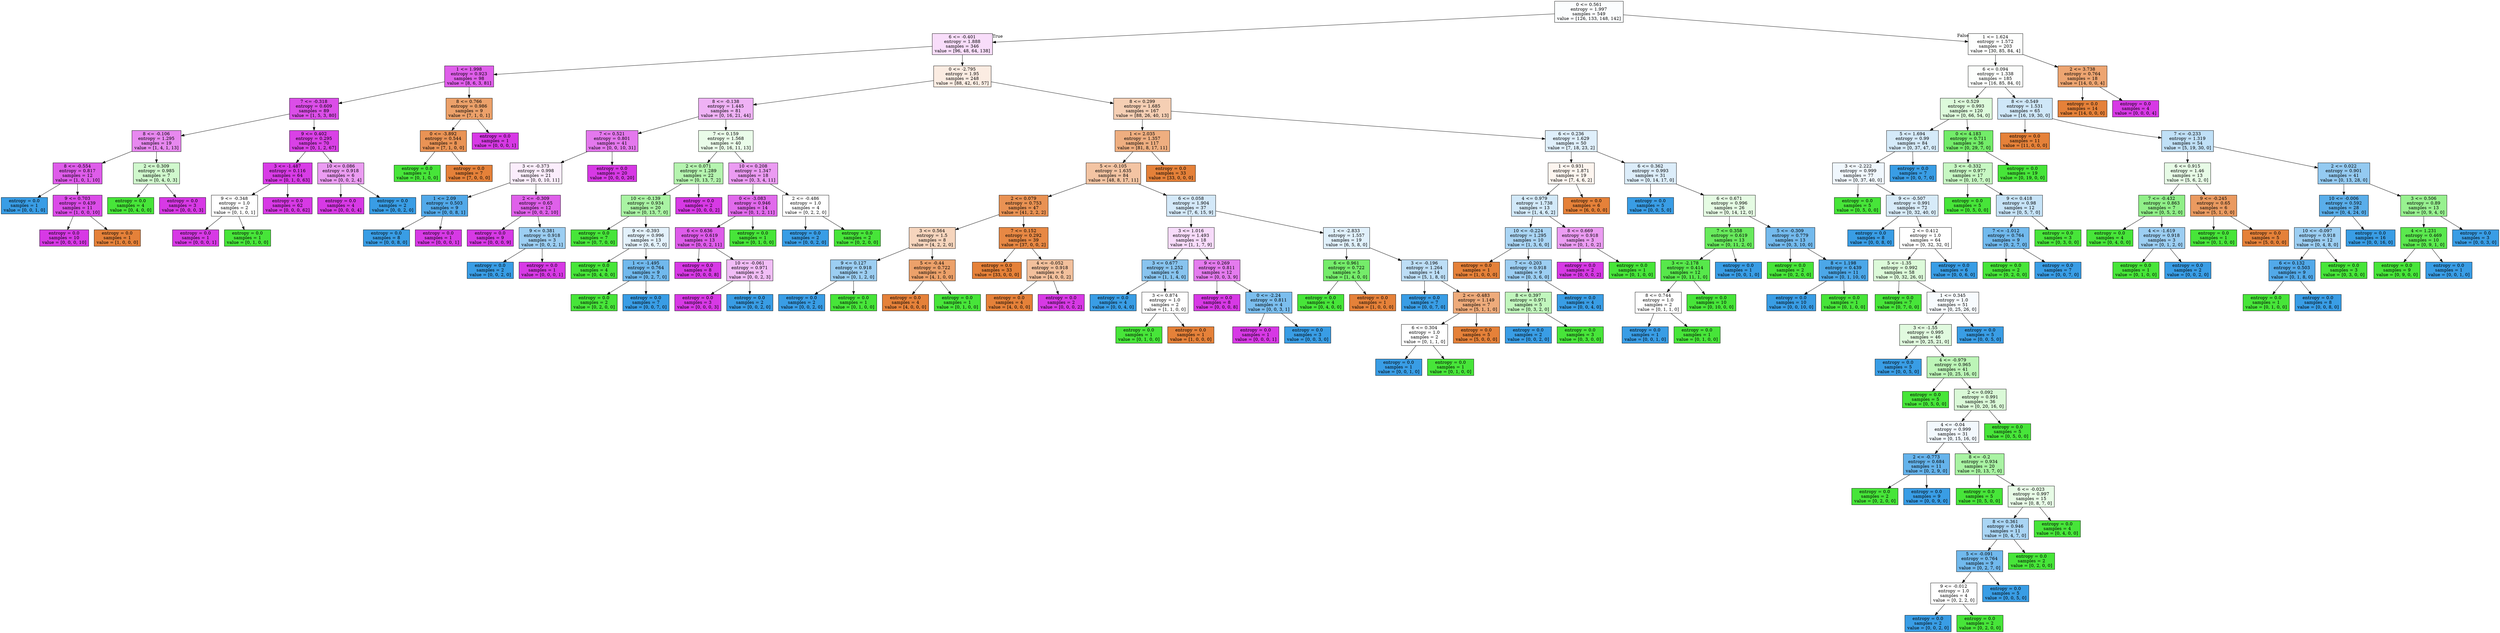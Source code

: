 digraph Tree {
node [shape=box, style="filled", color="black"] ;
0 [label="0 <= 0.561\nentropy = 1.997\nsamples = 549\nvalue = [126, 133, 148, 142]", fillcolor="#399de504"] ;
1 [label="6 <= -0.401\nentropy = 1.888\nsamples = 346\nvalue = [96, 48, 64, 138]", fillcolor="#d739e52b"] ;
0 -> 1 [labeldistance=2.5, labelangle=45, headlabel="True"] ;
2 [label="1 <= 1.998\nentropy = 0.923\nsamples = 98\nvalue = [8, 6, 3, 81]", fillcolor="#d739e5cf"] ;
1 -> 2 ;
3 [label="7 <= -0.318\nentropy = 0.609\nsamples = 89\nvalue = [1, 5, 3, 80]", fillcolor="#d739e5e4"] ;
2 -> 3 ;
4 [label="8 <= -0.106\nentropy = 1.295\nsamples = 19\nvalue = [1, 4, 1, 13]", fillcolor="#d739e599"] ;
3 -> 4 ;
5 [label="8 <= -0.554\nentropy = 0.817\nsamples = 12\nvalue = [1, 0, 1, 10]", fillcolor="#d739e5d1"] ;
4 -> 5 ;
6 [label="entropy = 0.0\nsamples = 1\nvalue = [0, 0, 1, 0]", fillcolor="#399de5ff"] ;
5 -> 6 ;
7 [label="9 <= 0.703\nentropy = 0.439\nsamples = 11\nvalue = [1, 0, 0, 10]", fillcolor="#d739e5e6"] ;
5 -> 7 ;
8 [label="entropy = 0.0\nsamples = 10\nvalue = [0, 0, 0, 10]", fillcolor="#d739e5ff"] ;
7 -> 8 ;
9 [label="entropy = 0.0\nsamples = 1\nvalue = [1, 0, 0, 0]", fillcolor="#e58139ff"] ;
7 -> 9 ;
10 [label="2 <= 0.309\nentropy = 0.985\nsamples = 7\nvalue = [0, 4, 0, 3]", fillcolor="#47e53940"] ;
4 -> 10 ;
11 [label="entropy = 0.0\nsamples = 4\nvalue = [0, 4, 0, 0]", fillcolor="#47e539ff"] ;
10 -> 11 ;
12 [label="entropy = 0.0\nsamples = 3\nvalue = [0, 0, 0, 3]", fillcolor="#d739e5ff"] ;
10 -> 12 ;
13 [label="9 <= 0.402\nentropy = 0.295\nsamples = 70\nvalue = [0, 1, 2, 67]", fillcolor="#d739e5f4"] ;
3 -> 13 ;
14 [label="3 <= -1.487\nentropy = 0.116\nsamples = 64\nvalue = [0, 1, 0, 63]", fillcolor="#d739e5fb"] ;
13 -> 14 ;
15 [label="9 <= -0.348\nentropy = 1.0\nsamples = 2\nvalue = [0, 1, 0, 1]", fillcolor="#47e53900"] ;
14 -> 15 ;
16 [label="entropy = 0.0\nsamples = 1\nvalue = [0, 0, 0, 1]", fillcolor="#d739e5ff"] ;
15 -> 16 ;
17 [label="entropy = 0.0\nsamples = 1\nvalue = [0, 1, 0, 0]", fillcolor="#47e539ff"] ;
15 -> 17 ;
18 [label="entropy = 0.0\nsamples = 62\nvalue = [0, 0, 0, 62]", fillcolor="#d739e5ff"] ;
14 -> 18 ;
19 [label="10 <= 0.086\nentropy = 0.918\nsamples = 6\nvalue = [0, 0, 2, 4]", fillcolor="#d739e57f"] ;
13 -> 19 ;
20 [label="entropy = 0.0\nsamples = 4\nvalue = [0, 0, 0, 4]", fillcolor="#d739e5ff"] ;
19 -> 20 ;
21 [label="entropy = 0.0\nsamples = 2\nvalue = [0, 0, 2, 0]", fillcolor="#399de5ff"] ;
19 -> 21 ;
22 [label="8 <= 0.766\nentropy = 0.986\nsamples = 9\nvalue = [7, 1, 0, 1]", fillcolor="#e58139bf"] ;
2 -> 22 ;
23 [label="0 <= -3.892\nentropy = 0.544\nsamples = 8\nvalue = [7, 1, 0, 0]", fillcolor="#e58139db"] ;
22 -> 23 ;
24 [label="entropy = 0.0\nsamples = 1\nvalue = [0, 1, 0, 0]", fillcolor="#47e539ff"] ;
23 -> 24 ;
25 [label="entropy = 0.0\nsamples = 7\nvalue = [7, 0, 0, 0]", fillcolor="#e58139ff"] ;
23 -> 25 ;
26 [label="entropy = 0.0\nsamples = 1\nvalue = [0, 0, 0, 1]", fillcolor="#d739e5ff"] ;
22 -> 26 ;
27 [label="0 <= -2.795\nentropy = 1.95\nsamples = 248\nvalue = [88, 42, 61, 57]", fillcolor="#e5813925"] ;
1 -> 27 ;
28 [label="8 <= -0.138\nentropy = 1.445\nsamples = 81\nvalue = [0, 16, 21, 44]", fillcolor="#d739e562"] ;
27 -> 28 ;
29 [label="7 <= 0.521\nentropy = 0.801\nsamples = 41\nvalue = [0, 0, 10, 31]", fillcolor="#d739e5ad"] ;
28 -> 29 ;
30 [label="3 <= -0.373\nentropy = 0.998\nsamples = 21\nvalue = [0, 0, 10, 11]", fillcolor="#d739e517"] ;
29 -> 30 ;
31 [label="1 <= 2.09\nentropy = 0.503\nsamples = 9\nvalue = [0, 0, 8, 1]", fillcolor="#399de5df"] ;
30 -> 31 ;
32 [label="entropy = 0.0\nsamples = 8\nvalue = [0, 0, 8, 0]", fillcolor="#399de5ff"] ;
31 -> 32 ;
33 [label="entropy = 0.0\nsamples = 1\nvalue = [0, 0, 0, 1]", fillcolor="#d739e5ff"] ;
31 -> 33 ;
34 [label="2 <= -0.309\nentropy = 0.65\nsamples = 12\nvalue = [0, 0, 2, 10]", fillcolor="#d739e5cc"] ;
30 -> 34 ;
35 [label="entropy = 0.0\nsamples = 9\nvalue = [0, 0, 0, 9]", fillcolor="#d739e5ff"] ;
34 -> 35 ;
36 [label="9 <= 0.381\nentropy = 0.918\nsamples = 3\nvalue = [0, 0, 2, 1]", fillcolor="#399de57f"] ;
34 -> 36 ;
37 [label="entropy = 0.0\nsamples = 2\nvalue = [0, 0, 2, 0]", fillcolor="#399de5ff"] ;
36 -> 37 ;
38 [label="entropy = 0.0\nsamples = 1\nvalue = [0, 0, 0, 1]", fillcolor="#d739e5ff"] ;
36 -> 38 ;
39 [label="entropy = 0.0\nsamples = 20\nvalue = [0, 0, 0, 20]", fillcolor="#d739e5ff"] ;
29 -> 39 ;
40 [label="7 <= 0.159\nentropy = 1.568\nsamples = 40\nvalue = [0, 16, 11, 13]", fillcolor="#47e5391c"] ;
28 -> 40 ;
41 [label="2 <= 0.071\nentropy = 1.289\nsamples = 22\nvalue = [0, 13, 7, 2]", fillcolor="#47e53966"] ;
40 -> 41 ;
42 [label="10 <= -0.139\nentropy = 0.934\nsamples = 20\nvalue = [0, 13, 7, 0]", fillcolor="#47e53976"] ;
41 -> 42 ;
43 [label="entropy = 0.0\nsamples = 7\nvalue = [0, 7, 0, 0]", fillcolor="#47e539ff"] ;
42 -> 43 ;
44 [label="9 <= -0.393\nentropy = 0.996\nsamples = 13\nvalue = [0, 6, 7, 0]", fillcolor="#399de524"] ;
42 -> 44 ;
45 [label="entropy = 0.0\nsamples = 4\nvalue = [0, 4, 0, 0]", fillcolor="#47e539ff"] ;
44 -> 45 ;
46 [label="1 <= -1.495\nentropy = 0.764\nsamples = 9\nvalue = [0, 2, 7, 0]", fillcolor="#399de5b6"] ;
44 -> 46 ;
47 [label="entropy = 0.0\nsamples = 2\nvalue = [0, 2, 0, 0]", fillcolor="#47e539ff"] ;
46 -> 47 ;
48 [label="entropy = 0.0\nsamples = 7\nvalue = [0, 0, 7, 0]", fillcolor="#399de5ff"] ;
46 -> 48 ;
49 [label="entropy = 0.0\nsamples = 2\nvalue = [0, 0, 0, 2]", fillcolor="#d739e5ff"] ;
41 -> 49 ;
50 [label="10 <= 0.208\nentropy = 1.347\nsamples = 18\nvalue = [0, 3, 4, 11]", fillcolor="#d739e580"] ;
40 -> 50 ;
51 [label="0 <= -3.083\nentropy = 0.946\nsamples = 14\nvalue = [0, 1, 2, 11]", fillcolor="#d739e5bf"] ;
50 -> 51 ;
52 [label="6 <= 0.636\nentropy = 0.619\nsamples = 13\nvalue = [0, 0, 2, 11]", fillcolor="#d739e5d1"] ;
51 -> 52 ;
53 [label="entropy = 0.0\nsamples = 8\nvalue = [0, 0, 0, 8]", fillcolor="#d739e5ff"] ;
52 -> 53 ;
54 [label="10 <= -0.061\nentropy = 0.971\nsamples = 5\nvalue = [0, 0, 2, 3]", fillcolor="#d739e555"] ;
52 -> 54 ;
55 [label="entropy = 0.0\nsamples = 3\nvalue = [0, 0, 0, 3]", fillcolor="#d739e5ff"] ;
54 -> 55 ;
56 [label="entropy = 0.0\nsamples = 2\nvalue = [0, 0, 2, 0]", fillcolor="#399de5ff"] ;
54 -> 56 ;
57 [label="entropy = 0.0\nsamples = 1\nvalue = [0, 1, 0, 0]", fillcolor="#47e539ff"] ;
51 -> 57 ;
58 [label="2 <= -0.486\nentropy = 1.0\nsamples = 4\nvalue = [0, 2, 2, 0]", fillcolor="#47e53900"] ;
50 -> 58 ;
59 [label="entropy = 0.0\nsamples = 2\nvalue = [0, 0, 2, 0]", fillcolor="#399de5ff"] ;
58 -> 59 ;
60 [label="entropy = 0.0\nsamples = 2\nvalue = [0, 2, 0, 0]", fillcolor="#47e539ff"] ;
58 -> 60 ;
61 [label="8 <= 0.299\nentropy = 1.685\nsamples = 167\nvalue = [88, 26, 40, 13]", fillcolor="#e5813960"] ;
27 -> 61 ;
62 [label="1 <= 2.035\nentropy = 1.357\nsamples = 117\nvalue = [81, 8, 17, 11]", fillcolor="#e58139a3"] ;
61 -> 62 ;
63 [label="5 <= -0.105\nentropy = 1.635\nsamples = 84\nvalue = [48, 8, 17, 11]", fillcolor="#e5813976"] ;
62 -> 63 ;
64 [label="2 <= 0.079\nentropy = 0.753\nsamples = 47\nvalue = [41, 2, 2, 2]", fillcolor="#e58139dd"] ;
63 -> 64 ;
65 [label="3 <= 0.564\nentropy = 1.5\nsamples = 8\nvalue = [4, 2, 2, 0]", fillcolor="#e5813955"] ;
64 -> 65 ;
66 [label="9 <= 0.127\nentropy = 0.918\nsamples = 3\nvalue = [0, 1, 2, 0]", fillcolor="#399de57f"] ;
65 -> 66 ;
67 [label="entropy = 0.0\nsamples = 2\nvalue = [0, 0, 2, 0]", fillcolor="#399de5ff"] ;
66 -> 67 ;
68 [label="entropy = 0.0\nsamples = 1\nvalue = [0, 1, 0, 0]", fillcolor="#47e539ff"] ;
66 -> 68 ;
69 [label="5 <= -0.44\nentropy = 0.722\nsamples = 5\nvalue = [4, 1, 0, 0]", fillcolor="#e58139bf"] ;
65 -> 69 ;
70 [label="entropy = 0.0\nsamples = 4\nvalue = [4, 0, 0, 0]", fillcolor="#e58139ff"] ;
69 -> 70 ;
71 [label="entropy = 0.0\nsamples = 1\nvalue = [0, 1, 0, 0]", fillcolor="#47e539ff"] ;
69 -> 71 ;
72 [label="7 <= 0.152\nentropy = 0.292\nsamples = 39\nvalue = [37, 0, 0, 2]", fillcolor="#e58139f1"] ;
64 -> 72 ;
73 [label="entropy = 0.0\nsamples = 33\nvalue = [33, 0, 0, 0]", fillcolor="#e58139ff"] ;
72 -> 73 ;
74 [label="4 <= -0.052\nentropy = 0.918\nsamples = 6\nvalue = [4, 0, 0, 2]", fillcolor="#e581397f"] ;
72 -> 74 ;
75 [label="entropy = 0.0\nsamples = 4\nvalue = [4, 0, 0, 0]", fillcolor="#e58139ff"] ;
74 -> 75 ;
76 [label="entropy = 0.0\nsamples = 2\nvalue = [0, 0, 0, 2]", fillcolor="#d739e5ff"] ;
74 -> 76 ;
77 [label="6 <= 0.058\nentropy = 1.904\nsamples = 37\nvalue = [7, 6, 15, 9]", fillcolor="#399de537"] ;
63 -> 77 ;
78 [label="3 <= 1.016\nentropy = 1.493\nsamples = 18\nvalue = [1, 1, 7, 9]", fillcolor="#d739e52e"] ;
77 -> 78 ;
79 [label="3 <= 0.677\nentropy = 1.252\nsamples = 6\nvalue = [1, 1, 4, 0]", fillcolor="#399de599"] ;
78 -> 79 ;
80 [label="entropy = 0.0\nsamples = 4\nvalue = [0, 0, 4, 0]", fillcolor="#399de5ff"] ;
79 -> 80 ;
81 [label="3 <= 0.874\nentropy = 1.0\nsamples = 2\nvalue = [1, 1, 0, 0]", fillcolor="#e5813900"] ;
79 -> 81 ;
82 [label="entropy = 0.0\nsamples = 1\nvalue = [0, 1, 0, 0]", fillcolor="#47e539ff"] ;
81 -> 82 ;
83 [label="entropy = 0.0\nsamples = 1\nvalue = [1, 0, 0, 0]", fillcolor="#e58139ff"] ;
81 -> 83 ;
84 [label="9 <= 0.269\nentropy = 0.811\nsamples = 12\nvalue = [0, 0, 3, 9]", fillcolor="#d739e5aa"] ;
78 -> 84 ;
85 [label="entropy = 0.0\nsamples = 8\nvalue = [0, 0, 0, 8]", fillcolor="#d739e5ff"] ;
84 -> 85 ;
86 [label="0 <= -2.24\nentropy = 0.811\nsamples = 4\nvalue = [0, 0, 3, 1]", fillcolor="#399de5aa"] ;
84 -> 86 ;
87 [label="entropy = 0.0\nsamples = 1\nvalue = [0, 0, 0, 1]", fillcolor="#d739e5ff"] ;
86 -> 87 ;
88 [label="entropy = 0.0\nsamples = 3\nvalue = [0, 0, 3, 0]", fillcolor="#399de5ff"] ;
86 -> 88 ;
89 [label="1 <= -2.833\nentropy = 1.557\nsamples = 19\nvalue = [6, 5, 8, 0]", fillcolor="#399de527"] ;
77 -> 89 ;
90 [label="6 <= 0.961\nentropy = 0.722\nsamples = 5\nvalue = [1, 4, 0, 0]", fillcolor="#47e539bf"] ;
89 -> 90 ;
91 [label="entropy = 0.0\nsamples = 4\nvalue = [0, 4, 0, 0]", fillcolor="#47e539ff"] ;
90 -> 91 ;
92 [label="entropy = 0.0\nsamples = 1\nvalue = [1, 0, 0, 0]", fillcolor="#e58139ff"] ;
90 -> 92 ;
93 [label="3 <= -0.196\nentropy = 1.264\nsamples = 14\nvalue = [5, 1, 8, 0]", fillcolor="#399de555"] ;
89 -> 93 ;
94 [label="entropy = 0.0\nsamples = 7\nvalue = [0, 0, 7, 0]", fillcolor="#399de5ff"] ;
93 -> 94 ;
95 [label="2 <= -0.483\nentropy = 1.149\nsamples = 7\nvalue = [5, 1, 1, 0]", fillcolor="#e58139aa"] ;
93 -> 95 ;
96 [label="6 <= 0.304\nentropy = 1.0\nsamples = 2\nvalue = [0, 1, 1, 0]", fillcolor="#47e53900"] ;
95 -> 96 ;
97 [label="entropy = 0.0\nsamples = 1\nvalue = [0, 0, 1, 0]", fillcolor="#399de5ff"] ;
96 -> 97 ;
98 [label="entropy = 0.0\nsamples = 1\nvalue = [0, 1, 0, 0]", fillcolor="#47e539ff"] ;
96 -> 98 ;
99 [label="entropy = 0.0\nsamples = 5\nvalue = [5, 0, 0, 0]", fillcolor="#e58139ff"] ;
95 -> 99 ;
100 [label="entropy = 0.0\nsamples = 33\nvalue = [33, 0, 0, 0]", fillcolor="#e58139ff"] ;
62 -> 100 ;
101 [label="6 <= 0.236\nentropy = 1.629\nsamples = 50\nvalue = [7, 18, 23, 2]", fillcolor="#399de528"] ;
61 -> 101 ;
102 [label="1 <= 0.931\nentropy = 1.871\nsamples = 19\nvalue = [7, 4, 6, 2]", fillcolor="#e5813914"] ;
101 -> 102 ;
103 [label="4 <= 0.979\nentropy = 1.738\nsamples = 13\nvalue = [1, 4, 6, 2]", fillcolor="#399de539"] ;
102 -> 103 ;
104 [label="10 <= -0.224\nentropy = 1.295\nsamples = 10\nvalue = [1, 3, 6, 0]", fillcolor="#399de56d"] ;
103 -> 104 ;
105 [label="entropy = 0.0\nsamples = 1\nvalue = [1, 0, 0, 0]", fillcolor="#e58139ff"] ;
104 -> 105 ;
106 [label="7 <= -0.203\nentropy = 0.918\nsamples = 9\nvalue = [0, 3, 6, 0]", fillcolor="#399de57f"] ;
104 -> 106 ;
107 [label="8 <= 0.397\nentropy = 0.971\nsamples = 5\nvalue = [0, 3, 2, 0]", fillcolor="#47e53955"] ;
106 -> 107 ;
108 [label="entropy = 0.0\nsamples = 2\nvalue = [0, 0, 2, 0]", fillcolor="#399de5ff"] ;
107 -> 108 ;
109 [label="entropy = 0.0\nsamples = 3\nvalue = [0, 3, 0, 0]", fillcolor="#47e539ff"] ;
107 -> 109 ;
110 [label="entropy = 0.0\nsamples = 4\nvalue = [0, 0, 4, 0]", fillcolor="#399de5ff"] ;
106 -> 110 ;
111 [label="8 <= 0.669\nentropy = 0.918\nsamples = 3\nvalue = [0, 1, 0, 2]", fillcolor="#d739e57f"] ;
103 -> 111 ;
112 [label="entropy = 0.0\nsamples = 2\nvalue = [0, 0, 0, 2]", fillcolor="#d739e5ff"] ;
111 -> 112 ;
113 [label="entropy = 0.0\nsamples = 1\nvalue = [0, 1, 0, 0]", fillcolor="#47e539ff"] ;
111 -> 113 ;
114 [label="entropy = 0.0\nsamples = 6\nvalue = [6, 0, 0, 0]", fillcolor="#e58139ff"] ;
102 -> 114 ;
115 [label="6 <= 0.362\nentropy = 0.993\nsamples = 31\nvalue = [0, 14, 17, 0]", fillcolor="#399de52d"] ;
101 -> 115 ;
116 [label="entropy = 0.0\nsamples = 5\nvalue = [0, 0, 5, 0]", fillcolor="#399de5ff"] ;
115 -> 116 ;
117 [label="6 <= 0.671\nentropy = 0.996\nsamples = 26\nvalue = [0, 14, 12, 0]", fillcolor="#47e53924"] ;
115 -> 117 ;
118 [label="7 <= 0.358\nentropy = 0.619\nsamples = 13\nvalue = [0, 11, 2, 0]", fillcolor="#47e539d1"] ;
117 -> 118 ;
119 [label="3 <= -2.178\nentropy = 0.414\nsamples = 12\nvalue = [0, 11, 1, 0]", fillcolor="#47e539e8"] ;
118 -> 119 ;
120 [label="8 <= 0.744\nentropy = 1.0\nsamples = 2\nvalue = [0, 1, 1, 0]", fillcolor="#47e53900"] ;
119 -> 120 ;
121 [label="entropy = 0.0\nsamples = 1\nvalue = [0, 0, 1, 0]", fillcolor="#399de5ff"] ;
120 -> 121 ;
122 [label="entropy = 0.0\nsamples = 1\nvalue = [0, 1, 0, 0]", fillcolor="#47e539ff"] ;
120 -> 122 ;
123 [label="entropy = 0.0\nsamples = 10\nvalue = [0, 10, 0, 0]", fillcolor="#47e539ff"] ;
119 -> 123 ;
124 [label="entropy = 0.0\nsamples = 1\nvalue = [0, 0, 1, 0]", fillcolor="#399de5ff"] ;
118 -> 124 ;
125 [label="5 <= -0.309\nentropy = 0.779\nsamples = 13\nvalue = [0, 3, 10, 0]", fillcolor="#399de5b3"] ;
117 -> 125 ;
126 [label="entropy = 0.0\nsamples = 2\nvalue = [0, 2, 0, 0]", fillcolor="#47e539ff"] ;
125 -> 126 ;
127 [label="8 <= 1.198\nentropy = 0.439\nsamples = 11\nvalue = [0, 1, 10, 0]", fillcolor="#399de5e6"] ;
125 -> 127 ;
128 [label="entropy = 0.0\nsamples = 10\nvalue = [0, 0, 10, 0]", fillcolor="#399de5ff"] ;
127 -> 128 ;
129 [label="entropy = 0.0\nsamples = 1\nvalue = [0, 1, 0, 0]", fillcolor="#47e539ff"] ;
127 -> 129 ;
130 [label="1 <= 1.624\nentropy = 1.572\nsamples = 203\nvalue = [30, 85, 84, 4]", fillcolor="#47e53902"] ;
0 -> 130 [labeldistance=2.5, labelangle=-45, headlabel="False"] ;
131 [label="6 <= 0.094\nentropy = 1.338\nsamples = 185\nvalue = [16, 85, 84, 0]", fillcolor="#47e53903"] ;
130 -> 131 ;
132 [label="1 <= 0.529\nentropy = 0.993\nsamples = 120\nvalue = [0, 66, 54, 0]", fillcolor="#47e5392e"] ;
131 -> 132 ;
133 [label="5 <= 1.694\nentropy = 0.99\nsamples = 84\nvalue = [0, 37, 47, 0]", fillcolor="#399de536"] ;
132 -> 133 ;
134 [label="3 <= -2.222\nentropy = 0.999\nsamples = 77\nvalue = [0, 37, 40, 0]", fillcolor="#399de513"] ;
133 -> 134 ;
135 [label="entropy = 0.0\nsamples = 5\nvalue = [0, 5, 0, 0]", fillcolor="#47e539ff"] ;
134 -> 135 ;
136 [label="9 <= -0.507\nentropy = 0.991\nsamples = 72\nvalue = [0, 32, 40, 0]", fillcolor="#399de533"] ;
134 -> 136 ;
137 [label="entropy = 0.0\nsamples = 8\nvalue = [0, 0, 8, 0]", fillcolor="#399de5ff"] ;
136 -> 137 ;
138 [label="2 <= 0.412\nentropy = 1.0\nsamples = 64\nvalue = [0, 32, 32, 0]", fillcolor="#47e53900"] ;
136 -> 138 ;
139 [label="5 <= -1.35\nentropy = 0.992\nsamples = 58\nvalue = [0, 32, 26, 0]", fillcolor="#47e53930"] ;
138 -> 139 ;
140 [label="entropy = 0.0\nsamples = 7\nvalue = [0, 7, 0, 0]", fillcolor="#47e539ff"] ;
139 -> 140 ;
141 [label="1 <= 0.345\nentropy = 1.0\nsamples = 51\nvalue = [0, 25, 26, 0]", fillcolor="#399de50a"] ;
139 -> 141 ;
142 [label="3 <= -1.55\nentropy = 0.995\nsamples = 46\nvalue = [0, 25, 21, 0]", fillcolor="#47e53929"] ;
141 -> 142 ;
143 [label="entropy = 0.0\nsamples = 5\nvalue = [0, 0, 5, 0]", fillcolor="#399de5ff"] ;
142 -> 143 ;
144 [label="4 <= -0.979\nentropy = 0.965\nsamples = 41\nvalue = [0, 25, 16, 0]", fillcolor="#47e5395c"] ;
142 -> 144 ;
145 [label="entropy = 0.0\nsamples = 5\nvalue = [0, 5, 0, 0]", fillcolor="#47e539ff"] ;
144 -> 145 ;
146 [label="2 <= 0.092\nentropy = 0.991\nsamples = 36\nvalue = [0, 20, 16, 0]", fillcolor="#47e53933"] ;
144 -> 146 ;
147 [label="4 <= -0.04\nentropy = 0.999\nsamples = 31\nvalue = [0, 15, 16, 0]", fillcolor="#399de510"] ;
146 -> 147 ;
148 [label="2 <= -0.773\nentropy = 0.684\nsamples = 11\nvalue = [0, 2, 9, 0]", fillcolor="#399de5c6"] ;
147 -> 148 ;
149 [label="entropy = 0.0\nsamples = 2\nvalue = [0, 2, 0, 0]", fillcolor="#47e539ff"] ;
148 -> 149 ;
150 [label="entropy = 0.0\nsamples = 9\nvalue = [0, 0, 9, 0]", fillcolor="#399de5ff"] ;
148 -> 150 ;
151 [label="8 <= -0.2\nentropy = 0.934\nsamples = 20\nvalue = [0, 13, 7, 0]", fillcolor="#47e53976"] ;
147 -> 151 ;
152 [label="entropy = 0.0\nsamples = 5\nvalue = [0, 5, 0, 0]", fillcolor="#47e539ff"] ;
151 -> 152 ;
153 [label="6 <= -0.023\nentropy = 0.997\nsamples = 15\nvalue = [0, 8, 7, 0]", fillcolor="#47e53920"] ;
151 -> 153 ;
154 [label="8 <= 0.361\nentropy = 0.946\nsamples = 11\nvalue = [0, 4, 7, 0]", fillcolor="#399de56d"] ;
153 -> 154 ;
155 [label="5 <= -0.091\nentropy = 0.764\nsamples = 9\nvalue = [0, 2, 7, 0]", fillcolor="#399de5b6"] ;
154 -> 155 ;
156 [label="9 <= -0.012\nentropy = 1.0\nsamples = 4\nvalue = [0, 2, 2, 0]", fillcolor="#47e53900"] ;
155 -> 156 ;
157 [label="entropy = 0.0\nsamples = 2\nvalue = [0, 0, 2, 0]", fillcolor="#399de5ff"] ;
156 -> 157 ;
158 [label="entropy = 0.0\nsamples = 2\nvalue = [0, 2, 0, 0]", fillcolor="#47e539ff"] ;
156 -> 158 ;
159 [label="entropy = 0.0\nsamples = 5\nvalue = [0, 0, 5, 0]", fillcolor="#399de5ff"] ;
155 -> 159 ;
160 [label="entropy = 0.0\nsamples = 2\nvalue = [0, 2, 0, 0]", fillcolor="#47e539ff"] ;
154 -> 160 ;
161 [label="entropy = 0.0\nsamples = 4\nvalue = [0, 4, 0, 0]", fillcolor="#47e539ff"] ;
153 -> 161 ;
162 [label="entropy = 0.0\nsamples = 5\nvalue = [0, 5, 0, 0]", fillcolor="#47e539ff"] ;
146 -> 162 ;
163 [label="entropy = 0.0\nsamples = 5\nvalue = [0, 0, 5, 0]", fillcolor="#399de5ff"] ;
141 -> 163 ;
164 [label="entropy = 0.0\nsamples = 6\nvalue = [0, 0, 6, 0]", fillcolor="#399de5ff"] ;
138 -> 164 ;
165 [label="entropy = 0.0\nsamples = 7\nvalue = [0, 0, 7, 0]", fillcolor="#399de5ff"] ;
133 -> 165 ;
166 [label="0 <= 4.183\nentropy = 0.711\nsamples = 36\nvalue = [0, 29, 7, 0]", fillcolor="#47e539c1"] ;
132 -> 166 ;
167 [label="3 <= -0.332\nentropy = 0.977\nsamples = 17\nvalue = [0, 10, 7, 0]", fillcolor="#47e5394d"] ;
166 -> 167 ;
168 [label="entropy = 0.0\nsamples = 5\nvalue = [0, 5, 0, 0]", fillcolor="#47e539ff"] ;
167 -> 168 ;
169 [label="9 <= 0.418\nentropy = 0.98\nsamples = 12\nvalue = [0, 5, 7, 0]", fillcolor="#399de549"] ;
167 -> 169 ;
170 [label="7 <= -1.012\nentropy = 0.764\nsamples = 9\nvalue = [0, 2, 7, 0]", fillcolor="#399de5b6"] ;
169 -> 170 ;
171 [label="entropy = 0.0\nsamples = 2\nvalue = [0, 2, 0, 0]", fillcolor="#47e539ff"] ;
170 -> 171 ;
172 [label="entropy = 0.0\nsamples = 7\nvalue = [0, 0, 7, 0]", fillcolor="#399de5ff"] ;
170 -> 172 ;
173 [label="entropy = 0.0\nsamples = 3\nvalue = [0, 3, 0, 0]", fillcolor="#47e539ff"] ;
169 -> 173 ;
174 [label="entropy = 0.0\nsamples = 19\nvalue = [0, 19, 0, 0]", fillcolor="#47e539ff"] ;
166 -> 174 ;
175 [label="8 <= -0.549\nentropy = 1.531\nsamples = 65\nvalue = [16, 19, 30, 0]", fillcolor="#399de53d"] ;
131 -> 175 ;
176 [label="entropy = 0.0\nsamples = 11\nvalue = [11, 0, 0, 0]", fillcolor="#e58139ff"] ;
175 -> 176 ;
177 [label="7 <= -0.233\nentropy = 1.319\nsamples = 54\nvalue = [5, 19, 30, 0]", fillcolor="#399de550"] ;
175 -> 177 ;
178 [label="6 <= 0.915\nentropy = 1.46\nsamples = 13\nvalue = [5, 6, 2, 0]", fillcolor="#47e53920"] ;
177 -> 178 ;
179 [label="7 <= -0.432\nentropy = 0.863\nsamples = 7\nvalue = [0, 5, 2, 0]", fillcolor="#47e53999"] ;
178 -> 179 ;
180 [label="entropy = 0.0\nsamples = 4\nvalue = [0, 4, 0, 0]", fillcolor="#47e539ff"] ;
179 -> 180 ;
181 [label="4 <= -1.619\nentropy = 0.918\nsamples = 3\nvalue = [0, 1, 2, 0]", fillcolor="#399de57f"] ;
179 -> 181 ;
182 [label="entropy = 0.0\nsamples = 1\nvalue = [0, 1, 0, 0]", fillcolor="#47e539ff"] ;
181 -> 182 ;
183 [label="entropy = 0.0\nsamples = 2\nvalue = [0, 0, 2, 0]", fillcolor="#399de5ff"] ;
181 -> 183 ;
184 [label="9 <= -0.245\nentropy = 0.65\nsamples = 6\nvalue = [5, 1, 0, 0]", fillcolor="#e58139cc"] ;
178 -> 184 ;
185 [label="entropy = 0.0\nsamples = 1\nvalue = [0, 1, 0, 0]", fillcolor="#47e539ff"] ;
184 -> 185 ;
186 [label="entropy = 0.0\nsamples = 5\nvalue = [5, 0, 0, 0]", fillcolor="#e58139ff"] ;
184 -> 186 ;
187 [label="2 <= 0.022\nentropy = 0.901\nsamples = 41\nvalue = [0, 13, 28, 0]", fillcolor="#399de589"] ;
177 -> 187 ;
188 [label="10 <= -0.006\nentropy = 0.592\nsamples = 28\nvalue = [0, 4, 24, 0]", fillcolor="#399de5d4"] ;
187 -> 188 ;
189 [label="10 <= -0.097\nentropy = 0.918\nsamples = 12\nvalue = [0, 4, 8, 0]", fillcolor="#399de57f"] ;
188 -> 189 ;
190 [label="6 <= 0.132\nentropy = 0.503\nsamples = 9\nvalue = [0, 1, 8, 0]", fillcolor="#399de5df"] ;
189 -> 190 ;
191 [label="entropy = 0.0\nsamples = 1\nvalue = [0, 1, 0, 0]", fillcolor="#47e539ff"] ;
190 -> 191 ;
192 [label="entropy = 0.0\nsamples = 8\nvalue = [0, 0, 8, 0]", fillcolor="#399de5ff"] ;
190 -> 192 ;
193 [label="entropy = 0.0\nsamples = 3\nvalue = [0, 3, 0, 0]", fillcolor="#47e539ff"] ;
189 -> 193 ;
194 [label="entropy = 0.0\nsamples = 16\nvalue = [0, 0, 16, 0]", fillcolor="#399de5ff"] ;
188 -> 194 ;
195 [label="3 <= 0.506\nentropy = 0.89\nsamples = 13\nvalue = [0, 9, 4, 0]", fillcolor="#47e5398e"] ;
187 -> 195 ;
196 [label="4 <= 1.231\nentropy = 0.469\nsamples = 10\nvalue = [0, 9, 1, 0]", fillcolor="#47e539e3"] ;
195 -> 196 ;
197 [label="entropy = 0.0\nsamples = 9\nvalue = [0, 9, 0, 0]", fillcolor="#47e539ff"] ;
196 -> 197 ;
198 [label="entropy = 0.0\nsamples = 1\nvalue = [0, 0, 1, 0]", fillcolor="#399de5ff"] ;
196 -> 198 ;
199 [label="entropy = 0.0\nsamples = 3\nvalue = [0, 0, 3, 0]", fillcolor="#399de5ff"] ;
195 -> 199 ;
200 [label="2 <= 3.738\nentropy = 0.764\nsamples = 18\nvalue = [14, 0, 0, 4]", fillcolor="#e58139b6"] ;
130 -> 200 ;
201 [label="entropy = 0.0\nsamples = 14\nvalue = [14, 0, 0, 0]", fillcolor="#e58139ff"] ;
200 -> 201 ;
202 [label="entropy = 0.0\nsamples = 4\nvalue = [0, 0, 0, 4]", fillcolor="#d739e5ff"] ;
200 -> 202 ;
}